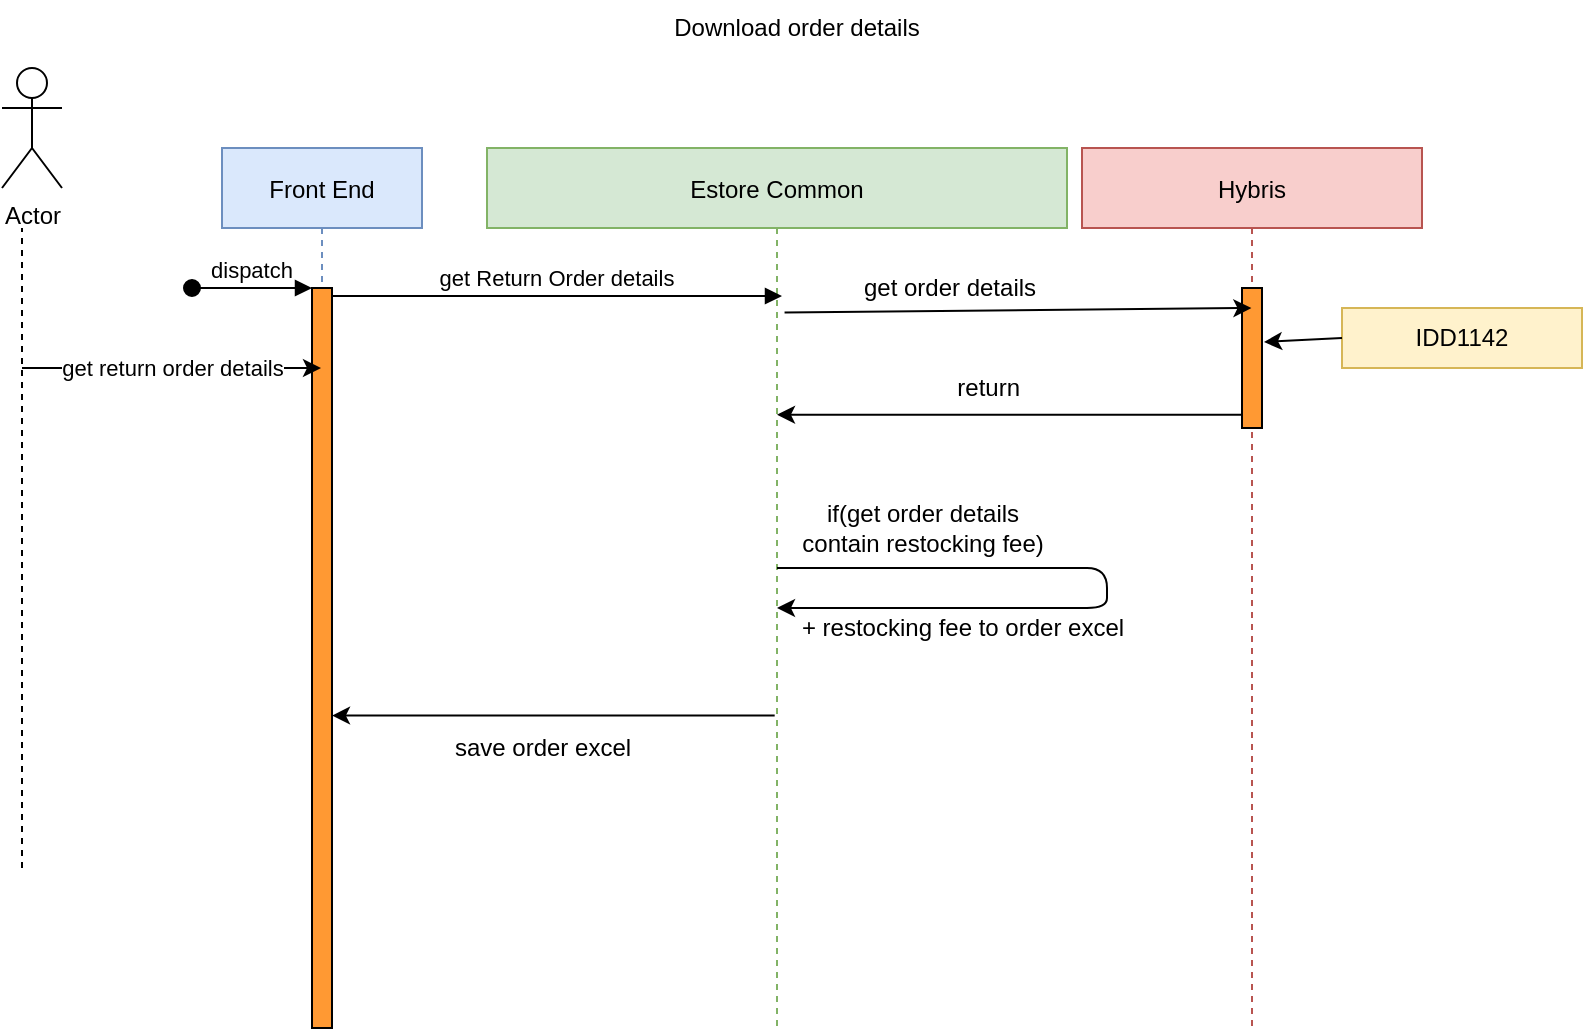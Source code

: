<mxfile version="13.9.3" type="github">
  <diagram id="kgpKYQtTHZ0yAKxKKP6v" name="Page-1">
    <mxGraphModel dx="1038" dy="548" grid="1" gridSize="10" guides="1" tooltips="1" connect="1" arrows="1" fold="1" page="1" pageScale="1" pageWidth="850" pageHeight="1100" math="0" shadow="0">
      <root>
        <mxCell id="0" />
        <mxCell id="1" parent="0" />
        <object label="Front End" id="3nuBFxr9cyL0pnOWT2aG-1">
          <mxCell style="shape=umlLifeline;perimeter=lifelinePerimeter;container=1;collapsible=0;recursiveResize=0;rounded=0;shadow=0;strokeWidth=1;fillColor=#dae8fc;strokeColor=#6c8ebf;" parent="1" vertex="1">
            <mxGeometry x="120" y="80" width="100" height="440" as="geometry" />
          </mxCell>
        </object>
        <mxCell id="3nuBFxr9cyL0pnOWT2aG-2" value="" style="points=[];perimeter=orthogonalPerimeter;rounded=0;shadow=0;strokeWidth=1;fillColor=#FF9933;" parent="3nuBFxr9cyL0pnOWT2aG-1" vertex="1">
          <mxGeometry x="45" y="70" width="10" height="370" as="geometry" />
        </mxCell>
        <mxCell id="3nuBFxr9cyL0pnOWT2aG-3" value="dispatch" style="verticalAlign=bottom;startArrow=oval;endArrow=block;startSize=8;shadow=0;strokeWidth=1;" parent="3nuBFxr9cyL0pnOWT2aG-1" target="3nuBFxr9cyL0pnOWT2aG-2" edge="1">
          <mxGeometry relative="1" as="geometry">
            <mxPoint x="-15" y="70" as="sourcePoint" />
          </mxGeometry>
        </mxCell>
        <mxCell id="3nuBFxr9cyL0pnOWT2aG-5" value="Estore Common" style="shape=umlLifeline;perimeter=lifelinePerimeter;container=1;collapsible=0;recursiveResize=0;rounded=0;shadow=0;strokeWidth=1;fillColor=#d5e8d4;strokeColor=#82b366;" parent="1" vertex="1">
          <mxGeometry x="252.5" y="80" width="290" height="440" as="geometry" />
        </mxCell>
        <mxCell id="S-PPVUhzRQh5IIJFHJLY-51" value="get order details" style="text;html=1;strokeColor=none;fillColor=none;align=center;verticalAlign=middle;whiteSpace=wrap;rounded=0;shadow=1;" parent="3nuBFxr9cyL0pnOWT2aG-5" vertex="1">
          <mxGeometry x="172.5" y="60" width="117.5" height="20" as="geometry" />
        </mxCell>
        <mxCell id="S-PPVUhzRQh5IIJFHJLY-53" value="return&amp;nbsp;" style="text;html=1;strokeColor=none;fillColor=none;align=center;verticalAlign=middle;whiteSpace=wrap;rounded=0;shadow=1;" parent="3nuBFxr9cyL0pnOWT2aG-5" vertex="1">
          <mxGeometry x="227.5" y="110" width="50" height="20" as="geometry" />
        </mxCell>
        <mxCell id="3nuBFxr9cyL0pnOWT2aG-8" value="get Return Order details" style="verticalAlign=bottom;endArrow=block;shadow=0;strokeWidth=1;" parent="1" source="3nuBFxr9cyL0pnOWT2aG-2" edge="1">
          <mxGeometry relative="1" as="geometry">
            <mxPoint x="275" y="160" as="sourcePoint" />
            <mxPoint x="400" y="154" as="targetPoint" />
          </mxGeometry>
        </mxCell>
        <mxCell id="S-PPVUhzRQh5IIJFHJLY-5" value="" style="endArrow=none;dashed=1;html=1;" parent="1" edge="1">
          <mxGeometry width="50" height="50" relative="1" as="geometry">
            <mxPoint x="20" y="440" as="sourcePoint" />
            <mxPoint x="20" y="120" as="targetPoint" />
          </mxGeometry>
        </mxCell>
        <mxCell id="S-PPVUhzRQh5IIJFHJLY-6" value="Actor" style="shape=umlActor;verticalLabelPosition=bottom;verticalAlign=top;html=1;outlineConnect=0;" parent="1" vertex="1">
          <mxGeometry x="10" y="40" width="30" height="60" as="geometry" />
        </mxCell>
        <mxCell id="S-PPVUhzRQh5IIJFHJLY-7" value="get return order details" style="endArrow=classic;html=1;" parent="1" edge="1">
          <mxGeometry width="50" height="50" relative="1" as="geometry">
            <mxPoint x="20" y="190" as="sourcePoint" />
            <mxPoint x="169.5" y="190" as="targetPoint" />
          </mxGeometry>
        </mxCell>
        <mxCell id="S-PPVUhzRQh5IIJFHJLY-30" value="Download order details" style="text;html=1;strokeColor=none;fillColor=none;align=center;verticalAlign=middle;whiteSpace=wrap;rounded=0;shadow=1;" parent="1" vertex="1">
          <mxGeometry x="315" y="10" width="185" height="20" as="geometry" />
        </mxCell>
        <mxCell id="S-PPVUhzRQh5IIJFHJLY-41" value="" style="endArrow=classic;html=1;exitX=0.16;exitY=0.905;exitDx=0;exitDy=0;exitPerimeter=0;" parent="1" source="S-PPVUhzRQh5IIJFHJLY-12" target="3nuBFxr9cyL0pnOWT2aG-5" edge="1">
          <mxGeometry width="50" height="50" relative="1" as="geometry">
            <mxPoint x="330" y="230" as="sourcePoint" />
            <mxPoint x="436.1" y="212.98" as="targetPoint" />
          </mxGeometry>
        </mxCell>
        <mxCell id="S-PPVUhzRQh5IIJFHJLY-44" value="Hybris" style="shape=umlLifeline;perimeter=lifelinePerimeter;container=1;collapsible=0;recursiveResize=0;rounded=0;shadow=0;strokeWidth=1;fillColor=#f8cecc;strokeColor=#b85450;" parent="1" vertex="1">
          <mxGeometry x="550" y="80" width="170" height="440" as="geometry" />
        </mxCell>
        <mxCell id="S-PPVUhzRQh5IIJFHJLY-12" value="" style="points=[];perimeter=orthogonalPerimeter;rounded=0;shadow=0;strokeWidth=1;fillColor=#FF9933;" parent="S-PPVUhzRQh5IIJFHJLY-44" vertex="1">
          <mxGeometry x="80" y="70" width="10" height="70" as="geometry" />
        </mxCell>
        <mxCell id="RdO96-ww8wF3vHSNlV_k-2" value="" style="endArrow=classic;html=1;exitX=0.513;exitY=0.187;exitDx=0;exitDy=0;exitPerimeter=0;" edge="1" parent="1" source="3nuBFxr9cyL0pnOWT2aG-5">
          <mxGeometry width="50" height="50" relative="1" as="geometry">
            <mxPoint x="480.0" y="160.32" as="sourcePoint" />
            <mxPoint x="634.7" y="160" as="targetPoint" />
          </mxGeometry>
        </mxCell>
        <mxCell id="RdO96-ww8wF3vHSNlV_k-3" value="IDD1142" style="whiteSpace=wrap;html=1;fillColor=#fff2cc;strokeColor=#d6b656;" vertex="1" parent="1">
          <mxGeometry x="680" y="160" width="120" height="30" as="geometry" />
        </mxCell>
        <mxCell id="RdO96-ww8wF3vHSNlV_k-5" value="" style="endArrow=classic;html=1;exitX=0;exitY=0.5;exitDx=0;exitDy=0;" edge="1" parent="1" source="RdO96-ww8wF3vHSNlV_k-3">
          <mxGeometry width="50" height="50" relative="1" as="geometry">
            <mxPoint x="640" y="230" as="sourcePoint" />
            <mxPoint x="641" y="177" as="targetPoint" />
          </mxGeometry>
        </mxCell>
        <mxCell id="RdO96-ww8wF3vHSNlV_k-8" value="" style="endArrow=classic;html=1;" edge="1" parent="1" source="3nuBFxr9cyL0pnOWT2aG-5" target="3nuBFxr9cyL0pnOWT2aG-5">
          <mxGeometry width="50" height="50" relative="1" as="geometry">
            <mxPoint x="400" y="310" as="sourcePoint" />
            <mxPoint x="450" y="260" as="targetPoint" />
          </mxGeometry>
        </mxCell>
        <mxCell id="RdO96-ww8wF3vHSNlV_k-9" value="if(get order details &lt;br&gt;contain restocking fee)" style="text;html=1;align=center;verticalAlign=middle;resizable=0;points=[];autosize=1;" vertex="1" parent="1">
          <mxGeometry x="400" y="255" width="140" height="30" as="geometry" />
        </mxCell>
        <mxCell id="RdO96-ww8wF3vHSNlV_k-10" value="+ restocking fee to order excel" style="text;html=1;align=center;verticalAlign=middle;resizable=0;points=[];autosize=1;" vertex="1" parent="1">
          <mxGeometry x="400" y="310" width="180" height="20" as="geometry" />
        </mxCell>
        <mxCell id="RdO96-ww8wF3vHSNlV_k-11" value="" style="endArrow=classic;html=1;exitX=0.496;exitY=0.645;exitDx=0;exitDy=0;exitPerimeter=0;" edge="1" parent="1" source="3nuBFxr9cyL0pnOWT2aG-5" target="3nuBFxr9cyL0pnOWT2aG-2">
          <mxGeometry width="50" height="50" relative="1" as="geometry">
            <mxPoint x="400" y="300" as="sourcePoint" />
            <mxPoint x="174" y="368" as="targetPoint" />
          </mxGeometry>
        </mxCell>
        <mxCell id="RdO96-ww8wF3vHSNlV_k-12" value="save order excel" style="text;html=1;align=center;verticalAlign=middle;resizable=0;points=[];autosize=1;" vertex="1" parent="1">
          <mxGeometry x="230" y="370" width="100" height="20" as="geometry" />
        </mxCell>
      </root>
    </mxGraphModel>
  </diagram>
</mxfile>
